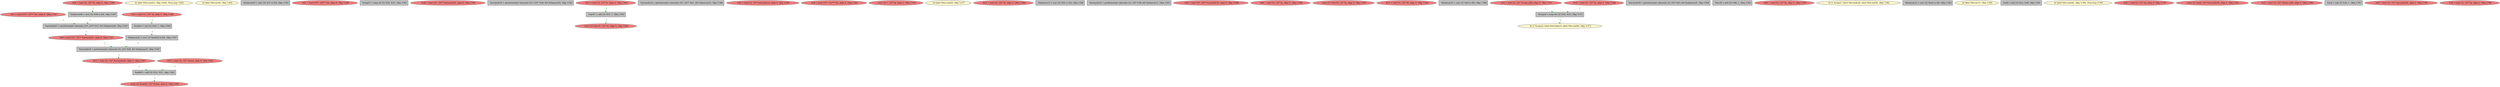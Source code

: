 
digraph G {


node1722 [fillcolor=lightcoral,label="  %47 = load i32**, i32*** %b, align 8, !dbg !1397",shape=ellipse,style=filled ]
node1719 [fillcolor=lemonchiffon,label="  br label %for.cond23, !dbg !1404, !llvm.loop !1405",shape=ellipse,style=filled ]
node1718 [fillcolor=lemonchiffon,label="  br label %for.inc46, !dbg !1402",shape=ellipse,style=filled ]
node1716 [fillcolor=grey,label="  %idxprom29 = zext i32 %37 to i64, !dbg !1383",shape=rectangle,style=filled ]
node1714 [fillcolor=lightcoral,label="  %41 = load i32**, i32*** %b, align 8, !dbg !1388",shape=ellipse,style=filled ]
node1711 [fillcolor=grey,label="  %cmp27 = icmp ult i32 %34, %35, !dbg !1381",shape=rectangle,style=filled ]
node1723 [fillcolor=lightcoral,label="  %38 = load i32*, i32** %arrayidx30, align 8, !dbg !1383",shape=ellipse,style=filled ]
node1720 [fillcolor=grey,label="  %arrayidx30 = getelementptr inbounds i32*, i32** %36, i64 %idxprom29, !dbg !1383",shape=rectangle,style=filled ]
node1710 [fillcolor=lightcoral,label="  %53 = load i32, i32* %i, align 4, !dbg !1403",shape=ellipse,style=filled ]
node1708 [fillcolor=grey,label="  %add45 = add i32 %52, %51, !dbg !1401",shape=rectangle,style=filled ]
node1706 [fillcolor=lightcoral,label="  %52 = load i32, i32* %total, align 4, !dbg !1401",shape=ellipse,style=filled ]
node1684 [fillcolor=grey,label="  %arrayidx34 = getelementptr inbounds i32*, i32** %41, i64 %idxprom33, !dbg !1388",shape=rectangle,style=filled ]
node1721 [fillcolor=lightcoral,label="  %40 = load i32, i32* %arrayidx32, align 4, !dbg !1383",shape=ellipse,style=filled ]
node1709 [fillcolor=lightcoral,label="  %36 = load i32**, i32*** %b, align 8, !dbg !1383",shape=ellipse,style=filled ]
node1691 [fillcolor=lightcoral,label="  store i32 1, i32* %j, align 4, !dbg !1374",shape=ellipse,style=filled ]
node1702 [fillcolor=lemonchiffon,label="  br label %for.cond26, !dbg !1377",shape=ellipse,style=filled ]
node1683 [fillcolor=lightcoral,label="  %42 = load i32, i32* %i, align 4, !dbg !1389",shape=ellipse,style=filled ]
node1682 [fillcolor=grey,label="  %idxprom33 = zext i32 %42 to i64, !dbg !1388",shape=rectangle,style=filled ]
node1717 [fillcolor=grey,label="  %arrayidx32 = getelementptr inbounds i32, i32* %38, i64 %idxprom31, !dbg !1383",shape=rectangle,style=filled ]
node1681 [fillcolor=lightcoral,label="  %43 = load i32*, i32** %arrayidx34, align 8, !dbg !1388",shape=ellipse,style=filled ]
node1679 [fillcolor=lightcoral,label="  %44 = load i32, i32* %j, align 4, !dbg !1390",shape=ellipse,style=filled ]
node1680 [fillcolor=lightcoral,label="  store i32 %inc38, i32* %j, align 4, !dbg !1393",shape=ellipse,style=filled ]
node1713 [fillcolor=lightcoral,label="  %37 = load i32, i32* %i, align 4, !dbg !1385",shape=ellipse,style=filled ]
node1678 [fillcolor=grey,label="  %idxprom35 = zext i32 %44 to i64, !dbg !1388",shape=rectangle,style=filled ]
node1701 [fillcolor=lemonchiffon,label="  br i1 %cmp24, label %for.body25, label %for.end48, !dbg !1373",shape=ellipse,style=filled ]
node1707 [fillcolor=grey,label="  %sub42 = sub i32 %50, 1, !dbg !1400",shape=rectangle,style=filled ]
node1677 [fillcolor=grey,label="  %arrayidx36 = getelementptr inbounds i32, i32* %43, i64 %idxprom35, !dbg !1388",shape=rectangle,style=filled ]
node1685 [fillcolor=lightcoral,label="  %48 = load i32, i32* %i, align 4, !dbg !1398",shape=ellipse,style=filled ]
node1697 [fillcolor=grey,label="  %arrayidx44 = getelementptr inbounds i32, i32* %49, i64 %idxprom43, !dbg !1397",shape=rectangle,style=filled ]
node1670 [fillcolor=grey,label="  %inc38 = add i32 %46, 1, !dbg !1393",shape=rectangle,style=filled ]
node1698 [fillcolor=lightcoral,label="  store i32 %add45, i32* %total, align 4, !dbg !1401",shape=ellipse,style=filled ]
node1671 [fillcolor=lightcoral,label="  %46 = load i32, i32* %j, align 4, !dbg !1393",shape=ellipse,style=filled ]
node1703 [fillcolor=lemonchiffon,label="  br i1 %cmp27, label %for.body28, label %for.end39, !dbg !1382",shape=ellipse,style=filled ]
node1695 [fillcolor=grey,label="  %idxprom31 = zext i32 %sub to i64, !dbg !1383",shape=rectangle,style=filled ]
node1673 [fillcolor=lemonchiffon,label="  br label %for.inc37, !dbg !1392",shape=ellipse,style=filled ]
node1675 [fillcolor=grey,label="  %add = add i32 %45, %40, !dbg !1391",shape=rectangle,style=filled ]
node1686 [fillcolor=grey,label="  %inc47 = add i32 %53, 1, !dbg !1403",shape=rectangle,style=filled ]
node1672 [fillcolor=lemonchiffon,label="  br label %for.cond26, !dbg !1394, !llvm.loop !1395",shape=ellipse,style=filled ]
node1687 [fillcolor=grey,label="  %idxprom40 = zext i32 %48 to i64, !dbg !1397",shape=rectangle,style=filled ]
node1688 [fillcolor=lightcoral,label="  %33 = load i32, i32* %vsize.addr, align 4, !dbg !1371",shape=ellipse,style=filled ]
node1689 [fillcolor=lightcoral,label="  %34 = load i32, i32* %j, align 4, !dbg !1378",shape=ellipse,style=filled ]
node1674 [fillcolor=lightcoral,label="  store i32 %add, i32* %arrayidx36, align 4, !dbg !1391",shape=ellipse,style=filled ]
node1690 [fillcolor=lightcoral,label="  %32 = load i32, i32* %i, align 4, !dbg !1369",shape=ellipse,style=filled ]
node1692 [fillcolor=lightcoral,label="  %35 = load i32, i32* %hsize.addr, align 4, !dbg !1380",shape=ellipse,style=filled ]
node1693 [fillcolor=grey,label="  %sub = sub i32 %39, 1, !dbg !1387",shape=rectangle,style=filled ]
node1676 [fillcolor=lightcoral,label="  %45 = load i32, i32* %arrayidx36, align 4, !dbg !1391",shape=ellipse,style=filled ]
node1694 [fillcolor=grey,label="  %cmp24 = icmp ult i32 %32, %33, !dbg !1372",shape=rectangle,style=filled ]
node1696 [fillcolor=grey,label="  %arrayidx41 = getelementptr inbounds i32*, i32** %47, i64 %idxprom40, !dbg !1397",shape=rectangle,style=filled ]
node1699 [fillcolor=lightcoral,label="  %51 = load i32, i32* %arrayidx44, align 4, !dbg !1397",shape=ellipse,style=filled ]
node1715 [fillcolor=lightcoral,label="  %39 = load i32, i32* %j, align 4, !dbg !1386",shape=ellipse,style=filled ]
node1700 [fillcolor=lightcoral,label="  %49 = load i32*, i32** %arrayidx41, align 8, !dbg !1397",shape=ellipse,style=filled ]
node1704 [fillcolor=grey,label="  %idxprom43 = zext i32 %sub42 to i64, !dbg !1397",shape=rectangle,style=filled ]
node1712 [fillcolor=lightcoral,label="  store i32 %inc47, i32* %i, align 4, !dbg !1403",shape=ellipse,style=filled ]
node1705 [fillcolor=lightcoral,label="  %50 = load i32, i32* %j, align 4, !dbg !1399",shape=ellipse,style=filled ]

node1710->node1686 [style=dotted,color=forestgreen,label="T",fontcolor=forestgreen ]
node1700->node1697 [style=dotted,color=forestgreen,label="T",fontcolor=forestgreen ]
node1704->node1697 [style=dotted,color=forestgreen,label="T",fontcolor=forestgreen ]
node1705->node1707 [style=dotted,color=forestgreen,label="T",fontcolor=forestgreen ]
node1686->node1712 [style=dotted,color=forestgreen,label="T",fontcolor=forestgreen ]
node1699->node1708 [style=dotted,color=forestgreen,label="T",fontcolor=forestgreen ]
node1722->node1696 [style=dotted,color=forestgreen,label="T",fontcolor=forestgreen ]
node1706->node1708 [style=dotted,color=forestgreen,label="T",fontcolor=forestgreen ]
node1694->node1701 [style=dotted,color=forestgreen,label="T",fontcolor=forestgreen ]
node1688->node1694 [style=dotted,color=forestgreen,label="T",fontcolor=forestgreen ]
node1707->node1704 [style=dotted,color=forestgreen,label="T",fontcolor=forestgreen ]
node1708->node1698 [style=dotted,color=forestgreen,label="T",fontcolor=forestgreen ]
node1696->node1700 [style=dotted,color=forestgreen,label="T",fontcolor=forestgreen ]
node1687->node1696 [style=dotted,color=forestgreen,label="T",fontcolor=forestgreen ]
node1685->node1687 [style=dotted,color=forestgreen,label="T",fontcolor=forestgreen ]
node1690->node1694 [style=dotted,color=forestgreen,label="T",fontcolor=forestgreen ]
node1697->node1699 [style=dotted,color=forestgreen,label="T",fontcolor=forestgreen ]


}
